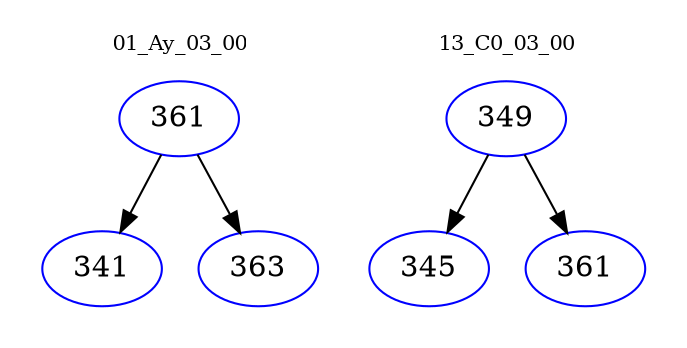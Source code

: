 digraph{
subgraph cluster_0 {
color = white
label = "01_Ay_03_00";
fontsize=10;
T0_361 [label="361", color="blue"]
T0_361 -> T0_341 [color="black"]
T0_341 [label="341", color="blue"]
T0_361 -> T0_363 [color="black"]
T0_363 [label="363", color="blue"]
}
subgraph cluster_1 {
color = white
label = "13_C0_03_00";
fontsize=10;
T1_349 [label="349", color="blue"]
T1_349 -> T1_345 [color="black"]
T1_345 [label="345", color="blue"]
T1_349 -> T1_361 [color="black"]
T1_361 [label="361", color="blue"]
}
}
